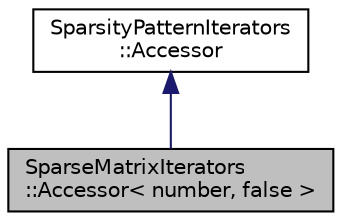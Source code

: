 digraph "SparseMatrixIterators::Accessor&lt; number, false &gt;"
{
 // LATEX_PDF_SIZE
  edge [fontname="Helvetica",fontsize="10",labelfontname="Helvetica",labelfontsize="10"];
  node [fontname="Helvetica",fontsize="10",shape=record];
  Node1 [label="SparseMatrixIterators\l::Accessor\< number, false \>",height=0.2,width=0.4,color="black", fillcolor="grey75", style="filled", fontcolor="black",tooltip=" "];
  Node2 -> Node1 [dir="back",color="midnightblue",fontsize="10",style="solid",fontname="Helvetica"];
  Node2 [label="SparsityPatternIterators\l::Accessor",height=0.2,width=0.4,color="black", fillcolor="white", style="filled",URL="$classSparsityPatternIterators_1_1Accessor.html",tooltip=" "];
}
